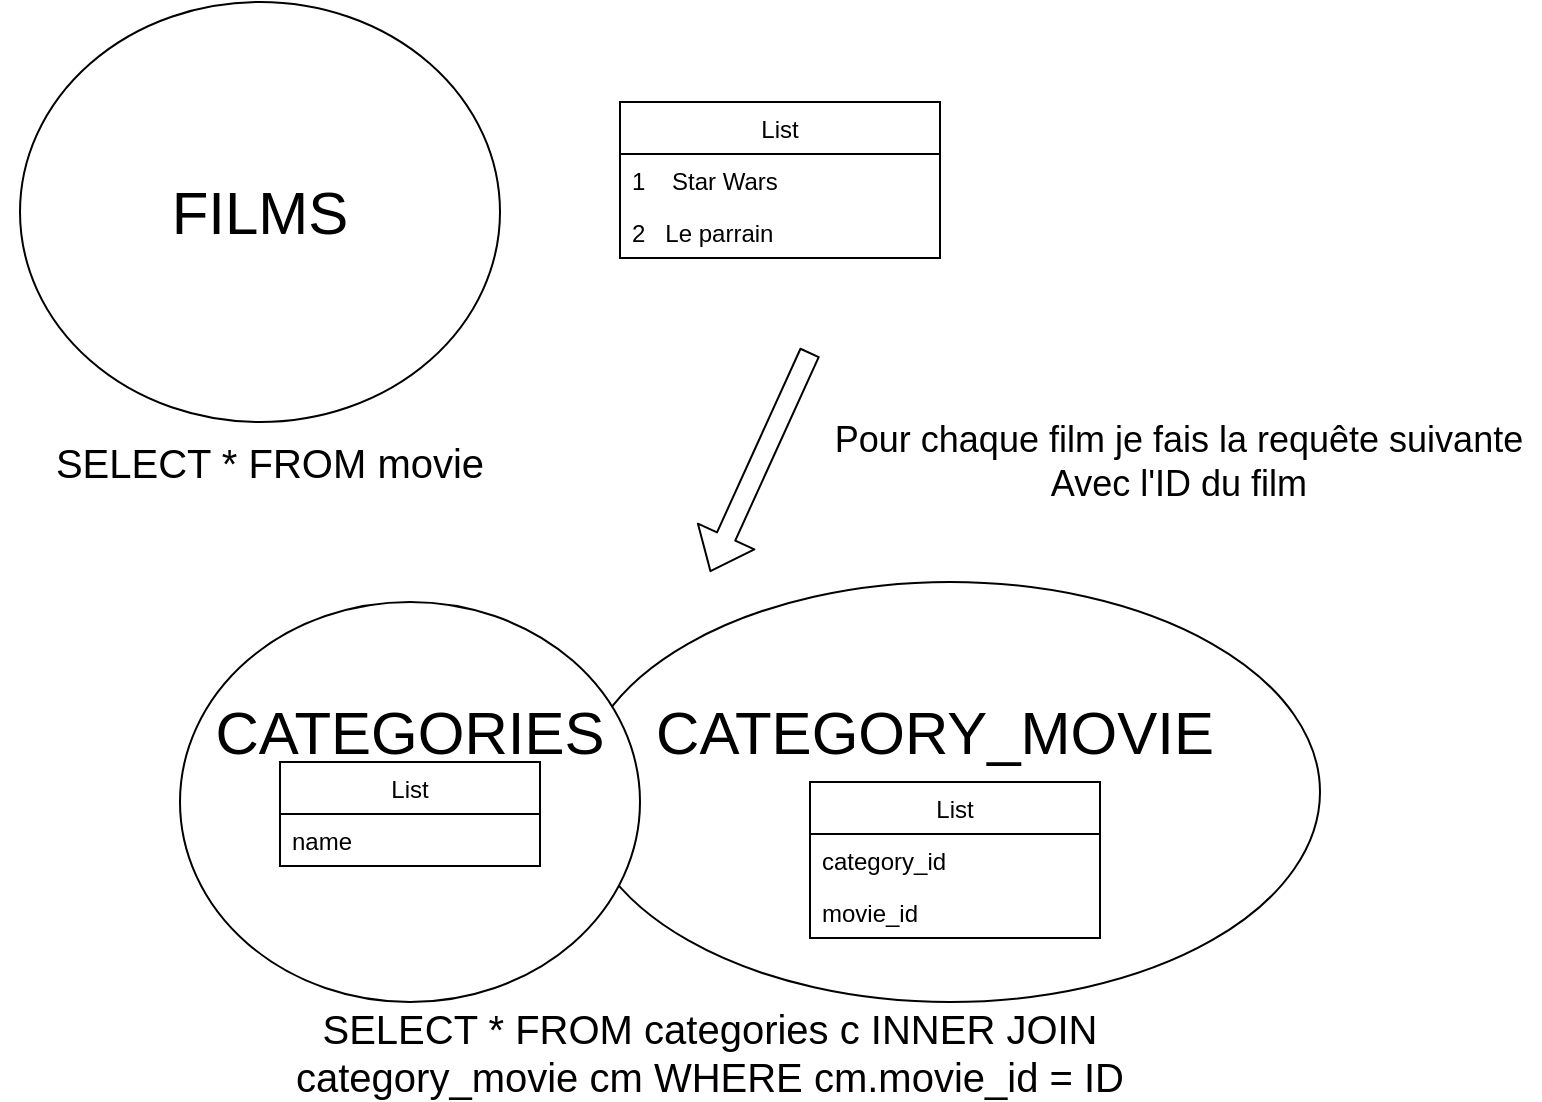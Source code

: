 <mxfile version="15.0.6" type="device"><diagram id="z7etxB9kIMKpqo7gm_Yc" name="Page-1"><mxGraphModel dx="1142" dy="712" grid="1" gridSize="10" guides="1" tooltips="1" connect="1" arrows="1" fold="1" page="1" pageScale="1" pageWidth="827" pageHeight="1169" math="0" shadow="0"><root><mxCell id="0"/><mxCell id="1" parent="0"/><mxCell id="GnIjC3a5UAfpaorVGa6W-19" value="" style="ellipse;whiteSpace=wrap;html=1;" vertex="1" parent="1"><mxGeometry x="340" y="360" width="370" height="210" as="geometry"/></mxCell><mxCell id="GnIjC3a5UAfpaorVGa6W-1" value="" style="ellipse;whiteSpace=wrap;html=1;" vertex="1" parent="1"><mxGeometry x="60" y="70" width="240" height="210" as="geometry"/></mxCell><mxCell id="GnIjC3a5UAfpaorVGa6W-2" value="&lt;font style=&quot;font-size: 30px&quot;&gt;FILMS&lt;/font&gt;" style="text;html=1;strokeColor=none;fillColor=none;align=center;verticalAlign=middle;whiteSpace=wrap;rounded=0;" vertex="1" parent="1"><mxGeometry x="130" y="140" width="100" height="70" as="geometry"/></mxCell><mxCell id="GnIjC3a5UAfpaorVGa6W-5" value="List" style="swimlane;fontStyle=0;childLayout=stackLayout;horizontal=1;startSize=26;horizontalStack=0;resizeParent=1;resizeParentMax=0;resizeLast=0;collapsible=1;marginBottom=0;" vertex="1" parent="1"><mxGeometry x="360" y="120" width="160" height="78" as="geometry"/></mxCell><mxCell id="GnIjC3a5UAfpaorVGa6W-6" value="1    Star Wars" style="text;strokeColor=none;fillColor=none;align=left;verticalAlign=top;spacingLeft=4;spacingRight=4;overflow=hidden;rotatable=0;points=[[0,0.5],[1,0.5]];portConstraint=eastwest;" vertex="1" parent="GnIjC3a5UAfpaorVGa6W-5"><mxGeometry y="26" width="160" height="26" as="geometry"/></mxCell><mxCell id="GnIjC3a5UAfpaorVGa6W-7" value="2   Le parrain" style="text;strokeColor=none;fillColor=none;align=left;verticalAlign=top;spacingLeft=4;spacingRight=4;overflow=hidden;rotatable=0;points=[[0,0.5],[1,0.5]];portConstraint=eastwest;" vertex="1" parent="GnIjC3a5UAfpaorVGa6W-5"><mxGeometry y="52" width="160" height="26" as="geometry"/></mxCell><mxCell id="GnIjC3a5UAfpaorVGa6W-9" value="" style="ellipse;whiteSpace=wrap;html=1;" vertex="1" parent="1"><mxGeometry x="140" y="370" width="230" height="200" as="geometry"/></mxCell><mxCell id="GnIjC3a5UAfpaorVGa6W-10" value="&lt;font&gt;&lt;font style=&quot;font-size: 30px&quot;&gt;CATEGORIES&lt;/font&gt;&lt;br&gt;&lt;/font&gt;" style="text;html=1;strokeColor=none;fillColor=none;align=center;verticalAlign=middle;whiteSpace=wrap;rounded=0;" vertex="1" parent="1"><mxGeometry x="205" y="405" width="100" height="60" as="geometry"/></mxCell><mxCell id="GnIjC3a5UAfpaorVGa6W-11" value="&lt;font style=&quot;font-size: 20px&quot;&gt;SELECT * FROM movie&lt;/font&gt;" style="text;html=1;strokeColor=none;fillColor=none;align=center;verticalAlign=middle;whiteSpace=wrap;rounded=0;" vertex="1" parent="1"><mxGeometry x="50" y="290" width="270" height="20" as="geometry"/></mxCell><mxCell id="GnIjC3a5UAfpaorVGa6W-15" value="" style="shape=flexArrow;endArrow=classic;html=1;" edge="1" parent="1"><mxGeometry width="50" height="50" relative="1" as="geometry"><mxPoint x="455" y="245" as="sourcePoint"/><mxPoint x="405" y="355" as="targetPoint"/></mxGeometry></mxCell><mxCell id="GnIjC3a5UAfpaorVGa6W-16" value="&lt;font style=&quot;font-size: 18px&quot;&gt;Pour chaque film je fais la requête suivante&lt;br&gt;Avec l'ID du film&lt;br&gt;&lt;/font&gt;" style="text;html=1;strokeColor=none;fillColor=none;align=center;verticalAlign=middle;whiteSpace=wrap;rounded=0;" vertex="1" parent="1"><mxGeometry x="457.5" y="290" width="362.5" height="20" as="geometry"/></mxCell><mxCell id="GnIjC3a5UAfpaorVGa6W-18" value="&lt;font style=&quot;font-size: 20px&quot;&gt;SELECT * FROM categories c INNER JOIN category_movie cm WHERE cm.movie_id = ID&lt;/font&gt;" style="text;html=1;strokeColor=none;fillColor=none;align=center;verticalAlign=middle;whiteSpace=wrap;rounded=0;" vertex="1" parent="1"><mxGeometry x="160" y="585" width="490" height="20" as="geometry"/></mxCell><mxCell id="GnIjC3a5UAfpaorVGa6W-20" value="&lt;font style=&quot;font-size: 30px&quot;&gt;CATEGORY_MOVIE&lt;/font&gt;" style="text;html=1;strokeColor=none;fillColor=none;align=center;verticalAlign=middle;whiteSpace=wrap;rounded=0;" vertex="1" parent="1"><mxGeometry x="470" y="410" width="95" height="50" as="geometry"/></mxCell><mxCell id="GnIjC3a5UAfpaorVGa6W-21" value="List" style="swimlane;fontStyle=0;childLayout=stackLayout;horizontal=1;startSize=26;horizontalStack=0;resizeParent=1;resizeParentMax=0;resizeLast=0;collapsible=1;marginBottom=0;" vertex="1" parent="1"><mxGeometry x="190" y="450" width="130" height="52" as="geometry"/></mxCell><mxCell id="GnIjC3a5UAfpaorVGa6W-22" value="name" style="text;strokeColor=none;fillColor=none;align=left;verticalAlign=top;spacingLeft=4;spacingRight=4;overflow=hidden;rotatable=0;points=[[0,0.5],[1,0.5]];portConstraint=eastwest;" vertex="1" parent="GnIjC3a5UAfpaorVGa6W-21"><mxGeometry y="26" width="130" height="26" as="geometry"/></mxCell><mxCell id="GnIjC3a5UAfpaorVGa6W-25" value="List" style="swimlane;fontStyle=0;childLayout=stackLayout;horizontal=1;startSize=26;horizontalStack=0;resizeParent=1;resizeParentMax=0;resizeLast=0;collapsible=1;marginBottom=0;" vertex="1" parent="1"><mxGeometry x="455" y="460" width="145" height="78" as="geometry"/></mxCell><mxCell id="GnIjC3a5UAfpaorVGa6W-26" value="category_id" style="text;strokeColor=none;fillColor=none;align=left;verticalAlign=top;spacingLeft=4;spacingRight=4;overflow=hidden;rotatable=0;points=[[0,0.5],[1,0.5]];portConstraint=eastwest;" vertex="1" parent="GnIjC3a5UAfpaorVGa6W-25"><mxGeometry y="26" width="145" height="26" as="geometry"/></mxCell><mxCell id="GnIjC3a5UAfpaorVGa6W-27" value="movie_id" style="text;strokeColor=none;fillColor=none;align=left;verticalAlign=top;spacingLeft=4;spacingRight=4;overflow=hidden;rotatable=0;points=[[0,0.5],[1,0.5]];portConstraint=eastwest;" vertex="1" parent="GnIjC3a5UAfpaorVGa6W-25"><mxGeometry y="52" width="145" height="26" as="geometry"/></mxCell></root></mxGraphModel></diagram></mxfile>